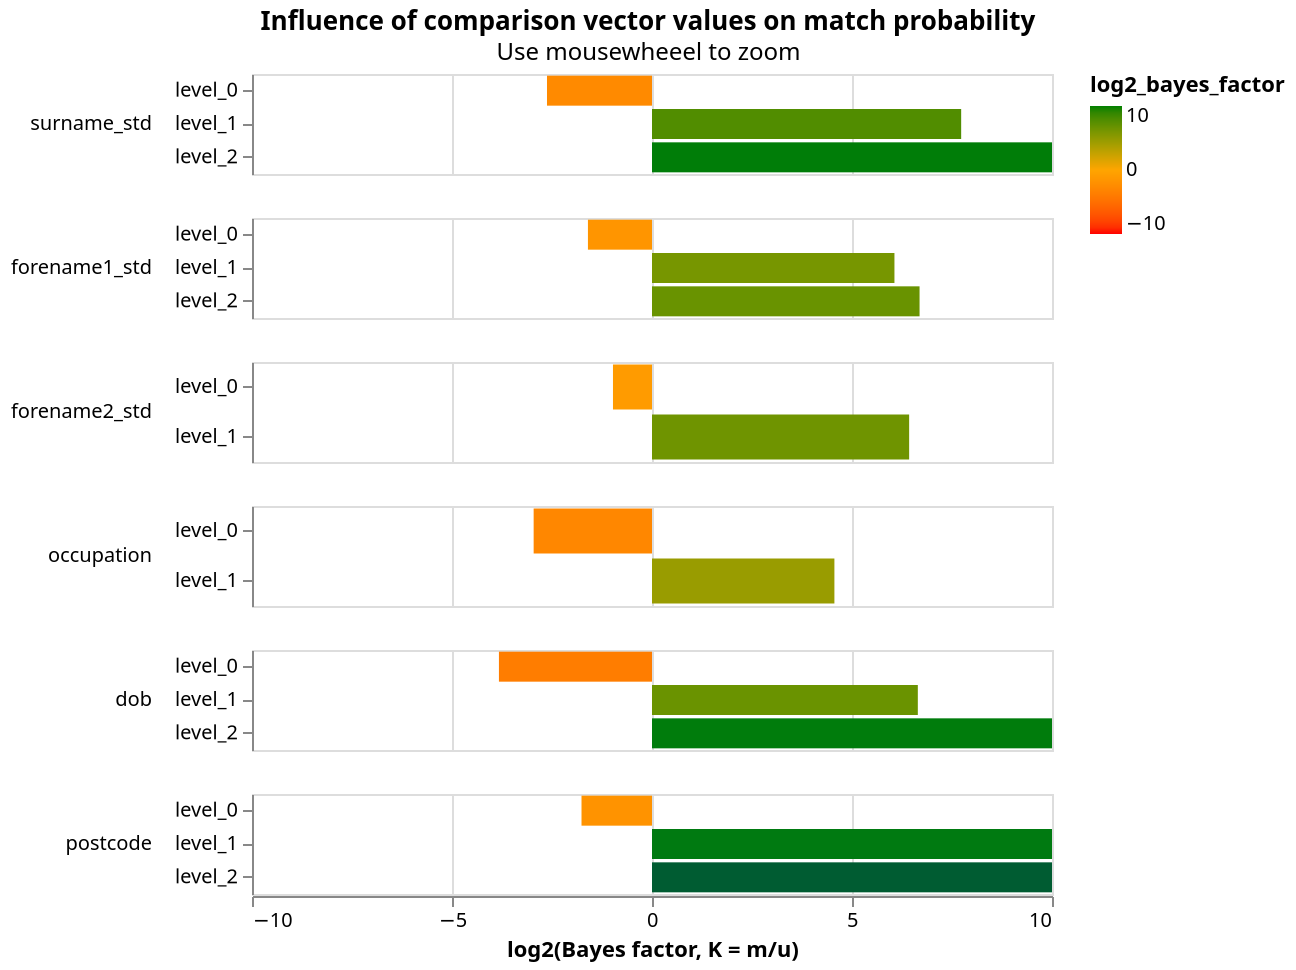 {"config": {"view": {"continuousWidth": 400, "continuousHeight": 300, "height": 300, "width": 400}, "header": {"title": null}, "mark": {"tooltip": null}, "title": {"anchor": "middle"}}, "data": {"name": "data-732922cf32792cf9e146b1208b897b75"}, "mark": {"type": "bar", "clip": true}, "encoding": {"color": {"type": "quantitative", "field": "log2_bayes_factor", "scale": {"domain": [-10, 0, 10], "range": ["red", "orange", "green"]}}, "row": {"type": "nominal", "field": "column_name", "header": {"labelAlign": "left", "labelAnchor": "middle", "labelAngle": 0}, "sort": {"field": "gamma_index"}}, "tooltip": [{"type": "nominal", "field": "column_name"}, {"type": "ordinal", "field": "level_name"}, {"type": "quantitative", "field": "m_probability", "format": ".4f"}, {"type": "quantitative", "field": "bayes_factor", "format": ".4f"}, {"type": "nominal", "field": "level_proportion", "format": ".2%", "title": "Percentage of record comparisons in this level"}, {"type": "quantitative", "field": "log2_bayes_factor", "format": ".4f", "title": "log2(Bayes factor, K = m/u)"}], "x": {"type": "quantitative", "axis": {"title": "log2(Bayes factor, K = m/u)", "values": [-10, -5, 0, 5, 10]}, "field": "log2_bayes_factor", "scale": {"domain": [-10, 10]}}, "y": {"type": "nominal", "axis": {"title": null}, "field": "level_name"}}, "height": 50, "resolve": {"scale": {"y": "independent"}}, "selection": {"selector076": {"type": "interval", "bind": "scales", "encodings": ["x"]}}, "title": {"text": "Influence of comparison vector values on match probability", "subtitle": "Use mousewheeel to zoom"}, "$schema": "https://vega.github.io/schema/vega-lite/v4.json", "datasets": {"data-732922cf32792cf9e146b1208b897b75": [{"m_probability": 0.16186812378643906, "u_probability": 0.9986608203754984, "bayes_factor": 0.16208518496357585, "log2_bayes_factor": -2.6251758643425323, "gamma_column_name": "gamma_surname_std", "level_name": "level_0", "gamma_index": 0, "column_name": "surname_std", "max_gamma_index": 2, "num_levels": 3, "level_proportion": 0.9986517851589137}, {"m_probability": 0.18294854463667662, "u_probability": 0.0008622796063535286, "bayes_factor": 212.16846981960165, "log2_bayes_factor": 7.72906646424262, "gamma_column_name": "gamma_surname_std", "level_name": "level_1", "gamma_index": 1, "column_name": "surname_std", "max_gamma_index": 2, "num_levels": 3, "level_proportion": 0.0008642456713638438}, {"m_probability": 0.6551833315768844, "u_probability": 0.00047690001814808524, "bayes_factor": 1373.8379254442368, "log2_bayes_factor": 10.4239961010818, "gamma_column_name": "gamma_surname_std", "level_name": "level_2", "gamma_index": 2, "column_name": "surname_std", "max_gamma_index": 2, "num_levels": 3, "level_proportion": 0.0004839691697224867}, {"m_probability": 0.3270135280977838, "u_probability": 0.9924946094469022, "bayes_factor": 0.3294864526065507, "log2_bayes_factor": -1.6017089472842285, "gamma_column_name": "gamma_forename1_std", "level_name": "level_0", "gamma_index": 0, "column_name": "forename1_std", "max_gamma_index": 2, "num_levels": 3, "level_proportion": 0.9924874239567234}, {"m_probability": 0.18588889964539387, "u_probability": 0.0027841427795110055, "bayes_factor": 66.76701389504261, "log2_bayes_factor": 6.0610636131001465, "gamma_column_name": "gamma_forename1_std", "level_name": "level_1", "gamma_index": 1, "column_name": "forename1_std", "max_gamma_index": 2, "num_levels": 3, "level_proportion": 0.0027861198416229468}, {"m_probability": 0.4870975722568223, "u_probability": 0.004721247773586819, "bayes_factor": 103.17136393093077, "log2_bayes_factor": 6.688898784104637, "gamma_column_name": "gamma_forename1_std", "level_name": "level_2", "gamma_index": 2, "column_name": "forename1_std", "max_gamma_index": 2, "num_levels": 3, "level_proportion": 0.004726456201653665}, {"m_probability": 0.5055722573882127, "u_probability": 0.9942601732980835, "bayes_factor": 0.5084909070743195, "log2_bayes_factor": -0.9757061191056248, "gamma_column_name": "gamma_forename2_std", "level_name": "level_0", "gamma_index": 0, "column_name": "forename2_std", "max_gamma_index": 1, "num_levels": 2, "level_proportion": 0.9942548967210046}, {"m_probability": 0.49442774261178735, "u_probability": 0.00573982670191654, "bayes_factor": 86.13983806282809, "log2_bayes_factor": 6.428608706298868, "gamma_column_name": "gamma_forename2_std", "level_name": "level_1", "gamma_index": 1, "column_name": "forename2_std", "max_gamma_index": 1, "num_levels": 2, "level_proportion": 0.005745103278995399}, {"m_probability": 0.12383415602114342, "u_probability": 0.9628577133664711, "bayes_factor": 0.12861106506399372, "log2_bayes_factor": -2.9589133244903976, "gamma_column_name": "gamma_occupation", "level_name": "level_0", "gamma_index": 0, "column_name": "occupation", "max_gamma_index": 1, "num_levels": 2, "level_proportion": 0.9628486540623075}, {"m_probability": 0.8761658439788566, "u_probability": 0.03714228663352891, "bayes_factor": 23.58944274550744, "log2_bayes_factor": 4.560069433015873, "gamma_column_name": "gamma_occupation", "level_name": "level_1", "gamma_index": 1, "column_name": "occupation", "max_gamma_index": 1, "num_levels": 2, "level_proportion": 0.03715134593769253}, {"m_probability": 0.0701545640159956, "u_probability": 0.9953849866144641, "bayes_factor": 0.07047982937195747, "log2_bayes_factor": -3.8266457582026745, "gamma_column_name": "gamma_dob", "level_name": "level_0", "gamma_index": 0, "column_name": "dob", "max_gamma_index": 2, "num_levels": 3, "level_proportion": 0.9953749964970874}, {"m_probability": 0.430486876107942, "u_probability": 0.004299657003868688, "bayes_factor": 100.12121332483133, "log2_bayes_factor": 6.645603869404524, "gamma_column_name": "gamma_dob", "level_name": "level_1", "gamma_index": 1, "column_name": "dob", "max_gamma_index": 2, "num_levels": 3, "level_proportion": 0.004304258733599288}, {"m_probability": 0.49935855987606237, "u_probability": 0.00031535638166721214, "bayes_factor": 1583.4737741347603, "log2_bayes_factor": 10.628877257971325, "gamma_column_name": "gamma_dob", "level_name": "level_2", "gamma_index": 2, "column_name": "dob", "max_gamma_index": 2, "num_levels": 3, "level_proportion": 0.0003207447693133785}, {"m_probability": 0.29476093636869755, "u_probability": 0.9999305514260932, "bayes_factor": 0.2947814085171333, "log2_bayes_factor": -1.7622825564989055, "gamma_column_name": "gamma_postcode", "level_name": "level_0", "gamma_index": 0, "column_name": "postcode", "max_gamma_index": 2, "num_levels": 3, "level_proportion": 0.9999229374014644}, {"m_probability": 0.10798961901111892, "u_probability": 5.2981548887742366e-05, "bayes_factor": 2038.249565710659, "log2_bayes_factor": 10.993114992284527, "gamma_column_name": "gamma_postcode", "level_name": "level_1", "gamma_index": 1, "column_name": "postcode", "max_gamma_index": 2, "num_levels": 3, "level_proportion": 5.414698795153027e-05}, {"m_probability": 0.5972494446201835, "u_probability": 1.646702501899465e-05, "bayes_factor": 36269.41988193122, "log2_bayes_factor": 15.146466049584575, "gamma_column_name": "gamma_postcode", "level_name": "level_2", "gamma_index": 2, "column_name": "postcode", "max_gamma_index": 2, "num_levels": 3, "level_proportion": 2.2915610583977882e-05}]}}